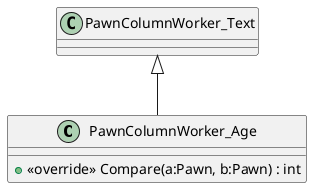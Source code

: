 @startuml
class PawnColumnWorker_Age {
    + <<override>> Compare(a:Pawn, b:Pawn) : int
}
PawnColumnWorker_Text <|-- PawnColumnWorker_Age
@enduml
